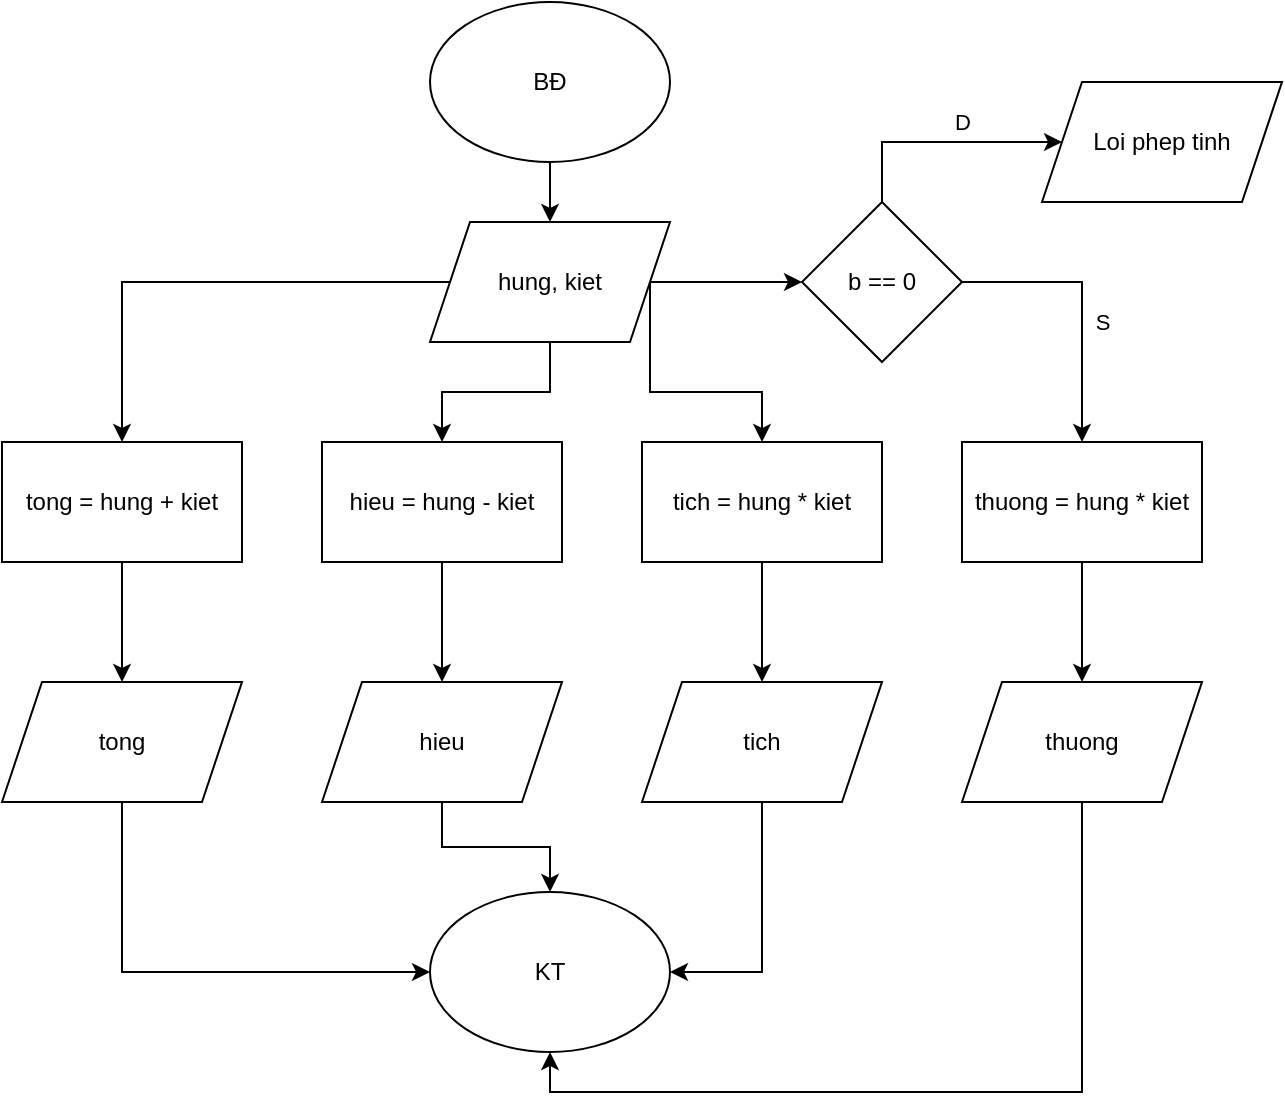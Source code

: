 <mxfile version="24.7.17">
  <diagram name="Trang-1" id="vJIE58ElrsCa57r-qR0s">
    <mxGraphModel dx="419" dy="250" grid="1" gridSize="10" guides="1" tooltips="1" connect="1" arrows="1" fold="1" page="1" pageScale="1" pageWidth="827" pageHeight="1169" math="0" shadow="0">
      <root>
        <mxCell id="0" />
        <mxCell id="1" parent="0" />
        <mxCell id="qHkgsNWd__r-oADJa3gO-8" style="edgeStyle=orthogonalEdgeStyle;rounded=0;orthogonalLoop=1;jettySize=auto;html=1;exitX=0.5;exitY=1;exitDx=0;exitDy=0;entryX=0.5;entryY=0;entryDx=0;entryDy=0;" parent="1" source="qHkgsNWd__r-oADJa3gO-1" target="qHkgsNWd__r-oADJa3gO-2" edge="1">
          <mxGeometry relative="1" as="geometry" />
        </mxCell>
        <mxCell id="qHkgsNWd__r-oADJa3gO-1" value="BĐ" style="ellipse;whiteSpace=wrap;html=1;" parent="1" vertex="1">
          <mxGeometry x="294" y="60" width="120" height="80" as="geometry" />
        </mxCell>
        <mxCell id="qHkgsNWd__r-oADJa3gO-17" style="edgeStyle=orthogonalEdgeStyle;rounded=0;orthogonalLoop=1;jettySize=auto;html=1;exitX=0.5;exitY=1;exitDx=0;exitDy=0;entryX=0.5;entryY=0;entryDx=0;entryDy=0;" parent="1" source="qHkgsNWd__r-oADJa3gO-2" target="qHkgsNWd__r-oADJa3gO-12" edge="1">
          <mxGeometry relative="1" as="geometry" />
        </mxCell>
        <mxCell id="qHkgsNWd__r-oADJa3gO-18" style="edgeStyle=orthogonalEdgeStyle;rounded=0;orthogonalLoop=1;jettySize=auto;html=1;exitX=0;exitY=0.5;exitDx=0;exitDy=0;entryX=0.5;entryY=0;entryDx=0;entryDy=0;" parent="1" source="qHkgsNWd__r-oADJa3gO-2" target="qHkgsNWd__r-oADJa3gO-3" edge="1">
          <mxGeometry relative="1" as="geometry" />
        </mxCell>
        <mxCell id="qHkgsNWd__r-oADJa3gO-21" style="edgeStyle=orthogonalEdgeStyle;rounded=0;orthogonalLoop=1;jettySize=auto;html=1;exitX=1;exitY=0.5;exitDx=0;exitDy=0;entryX=0.5;entryY=0;entryDx=0;entryDy=0;" parent="1" source="qHkgsNWd__r-oADJa3gO-2" target="qHkgsNWd__r-oADJa3gO-20" edge="1">
          <mxGeometry relative="1" as="geometry" />
        </mxCell>
        <mxCell id="qLim_2aav7kIHODZveem-10" style="edgeStyle=orthogonalEdgeStyle;rounded=0;orthogonalLoop=1;jettySize=auto;html=1;exitX=1;exitY=0.5;exitDx=0;exitDy=0;entryX=0;entryY=0.5;entryDx=0;entryDy=0;" edge="1" parent="1" source="qHkgsNWd__r-oADJa3gO-2" target="qLim_2aav7kIHODZveem-9">
          <mxGeometry relative="1" as="geometry" />
        </mxCell>
        <mxCell id="qHkgsNWd__r-oADJa3gO-2" value="hung, kiet" style="shape=parallelogram;perimeter=parallelogramPerimeter;whiteSpace=wrap;html=1;fixedSize=1;" parent="1" vertex="1">
          <mxGeometry x="294" y="170" width="120" height="60" as="geometry" />
        </mxCell>
        <mxCell id="qHkgsNWd__r-oADJa3gO-10" style="edgeStyle=orthogonalEdgeStyle;rounded=0;orthogonalLoop=1;jettySize=auto;html=1;exitX=0.5;exitY=1;exitDx=0;exitDy=0;entryX=0.5;entryY=0;entryDx=0;entryDy=0;" parent="1" source="qHkgsNWd__r-oADJa3gO-3" target="qHkgsNWd__r-oADJa3gO-4" edge="1">
          <mxGeometry relative="1" as="geometry" />
        </mxCell>
        <mxCell id="qHkgsNWd__r-oADJa3gO-3" value="tong = hung + kiet" style="rounded=0;whiteSpace=wrap;html=1;" parent="1" vertex="1">
          <mxGeometry x="80" y="280" width="120" height="60" as="geometry" />
        </mxCell>
        <mxCell id="qHkgsNWd__r-oADJa3gO-24" style="edgeStyle=orthogonalEdgeStyle;rounded=0;orthogonalLoop=1;jettySize=auto;html=1;exitX=0.5;exitY=1;exitDx=0;exitDy=0;entryX=0;entryY=0.5;entryDx=0;entryDy=0;" parent="1" source="qHkgsNWd__r-oADJa3gO-4" target="qHkgsNWd__r-oADJa3gO-5" edge="1">
          <mxGeometry relative="1" as="geometry" />
        </mxCell>
        <mxCell id="qHkgsNWd__r-oADJa3gO-4" value="tong" style="shape=parallelogram;perimeter=parallelogramPerimeter;whiteSpace=wrap;html=1;fixedSize=1;" parent="1" vertex="1">
          <mxGeometry x="80" y="400" width="120" height="60" as="geometry" />
        </mxCell>
        <mxCell id="qHkgsNWd__r-oADJa3gO-5" value="KT" style="ellipse;whiteSpace=wrap;html=1;" parent="1" vertex="1">
          <mxGeometry x="294" y="505" width="120" height="80" as="geometry" />
        </mxCell>
        <mxCell id="qHkgsNWd__r-oADJa3gO-15" style="edgeStyle=orthogonalEdgeStyle;rounded=0;orthogonalLoop=1;jettySize=auto;html=1;exitX=0.5;exitY=1;exitDx=0;exitDy=0;entryX=0.5;entryY=0;entryDx=0;entryDy=0;" parent="1" source="qHkgsNWd__r-oADJa3gO-12" target="qHkgsNWd__r-oADJa3gO-14" edge="1">
          <mxGeometry relative="1" as="geometry" />
        </mxCell>
        <mxCell id="qHkgsNWd__r-oADJa3gO-12" value="hieu = hung - kiet" style="rounded=0;whiteSpace=wrap;html=1;" parent="1" vertex="1">
          <mxGeometry x="240" y="280" width="120" height="60" as="geometry" />
        </mxCell>
        <mxCell id="qHkgsNWd__r-oADJa3gO-16" style="edgeStyle=orthogonalEdgeStyle;rounded=0;orthogonalLoop=1;jettySize=auto;html=1;exitX=0.5;exitY=1;exitDx=0;exitDy=0;entryX=0.5;entryY=0;entryDx=0;entryDy=0;" parent="1" source="qHkgsNWd__r-oADJa3gO-14" target="qHkgsNWd__r-oADJa3gO-5" edge="1">
          <mxGeometry relative="1" as="geometry" />
        </mxCell>
        <mxCell id="qHkgsNWd__r-oADJa3gO-14" value="hieu" style="shape=parallelogram;perimeter=parallelogramPerimeter;whiteSpace=wrap;html=1;fixedSize=1;" parent="1" vertex="1">
          <mxGeometry x="240" y="400" width="120" height="60" as="geometry" />
        </mxCell>
        <mxCell id="qHkgsNWd__r-oADJa3gO-23" style="edgeStyle=orthogonalEdgeStyle;rounded=0;orthogonalLoop=1;jettySize=auto;html=1;exitX=0.5;exitY=1;exitDx=0;exitDy=0;entryX=0.5;entryY=0;entryDx=0;entryDy=0;" parent="1" source="qHkgsNWd__r-oADJa3gO-20" target="qHkgsNWd__r-oADJa3gO-22" edge="1">
          <mxGeometry relative="1" as="geometry" />
        </mxCell>
        <mxCell id="qHkgsNWd__r-oADJa3gO-20" value="tich = hung * kiet" style="rounded=0;whiteSpace=wrap;html=1;" parent="1" vertex="1">
          <mxGeometry x="400" y="280" width="120" height="60" as="geometry" />
        </mxCell>
        <mxCell id="qHkgsNWd__r-oADJa3gO-25" style="edgeStyle=orthogonalEdgeStyle;rounded=0;orthogonalLoop=1;jettySize=auto;html=1;exitX=0.5;exitY=1;exitDx=0;exitDy=0;entryX=1;entryY=0.5;entryDx=0;entryDy=0;" parent="1" source="qHkgsNWd__r-oADJa3gO-22" target="qHkgsNWd__r-oADJa3gO-5" edge="1">
          <mxGeometry relative="1" as="geometry" />
        </mxCell>
        <mxCell id="qHkgsNWd__r-oADJa3gO-22" value="tich" style="shape=parallelogram;perimeter=parallelogramPerimeter;whiteSpace=wrap;html=1;fixedSize=1;" parent="1" vertex="1">
          <mxGeometry x="400" y="400" width="120" height="60" as="geometry" />
        </mxCell>
        <mxCell id="qLim_2aav7kIHODZveem-3" style="edgeStyle=orthogonalEdgeStyle;rounded=0;orthogonalLoop=1;jettySize=auto;html=1;exitX=0.5;exitY=1;exitDx=0;exitDy=0;" edge="1" parent="1" source="qLim_2aav7kIHODZveem-1" target="qLim_2aav7kIHODZveem-2">
          <mxGeometry relative="1" as="geometry" />
        </mxCell>
        <mxCell id="qLim_2aav7kIHODZveem-1" value="thuong = hung * kiet" style="rounded=0;whiteSpace=wrap;html=1;" vertex="1" parent="1">
          <mxGeometry x="560" y="280" width="120" height="60" as="geometry" />
        </mxCell>
        <mxCell id="qLim_2aav7kIHODZveem-5" style="edgeStyle=orthogonalEdgeStyle;rounded=0;orthogonalLoop=1;jettySize=auto;html=1;exitX=0.5;exitY=1;exitDx=0;exitDy=0;entryX=0.5;entryY=1;entryDx=0;entryDy=0;" edge="1" parent="1" source="qLim_2aav7kIHODZveem-2" target="qHkgsNWd__r-oADJa3gO-5">
          <mxGeometry relative="1" as="geometry" />
        </mxCell>
        <mxCell id="qLim_2aav7kIHODZveem-2" value="thuong" style="shape=parallelogram;perimeter=parallelogramPerimeter;whiteSpace=wrap;html=1;fixedSize=1;" vertex="1" parent="1">
          <mxGeometry x="560" y="400" width="120" height="60" as="geometry" />
        </mxCell>
        <mxCell id="qLim_2aav7kIHODZveem-11" value="S" style="edgeStyle=orthogonalEdgeStyle;rounded=0;orthogonalLoop=1;jettySize=auto;html=1;exitX=1;exitY=0.5;exitDx=0;exitDy=0;entryX=0.5;entryY=0;entryDx=0;entryDy=0;" edge="1" parent="1" source="qLim_2aav7kIHODZveem-9" target="qLim_2aav7kIHODZveem-1">
          <mxGeometry x="0.143" y="10" relative="1" as="geometry">
            <mxPoint as="offset" />
          </mxGeometry>
        </mxCell>
        <mxCell id="qLim_2aav7kIHODZveem-14" value="D" style="edgeStyle=orthogonalEdgeStyle;rounded=0;orthogonalLoop=1;jettySize=auto;html=1;exitX=0.5;exitY=0;exitDx=0;exitDy=0;" edge="1" parent="1" source="qLim_2aav7kIHODZveem-9" target="qLim_2aav7kIHODZveem-13">
          <mxGeometry x="0.167" y="10" relative="1" as="geometry">
            <mxPoint as="offset" />
          </mxGeometry>
        </mxCell>
        <mxCell id="qLim_2aav7kIHODZveem-9" value="b == 0" style="rhombus;whiteSpace=wrap;html=1;" vertex="1" parent="1">
          <mxGeometry x="480" y="160" width="80" height="80" as="geometry" />
        </mxCell>
        <mxCell id="qLim_2aav7kIHODZveem-13" value="Loi phep tinh" style="shape=parallelogram;perimeter=parallelogramPerimeter;whiteSpace=wrap;html=1;fixedSize=1;" vertex="1" parent="1">
          <mxGeometry x="600" y="100" width="120" height="60" as="geometry" />
        </mxCell>
      </root>
    </mxGraphModel>
  </diagram>
</mxfile>
